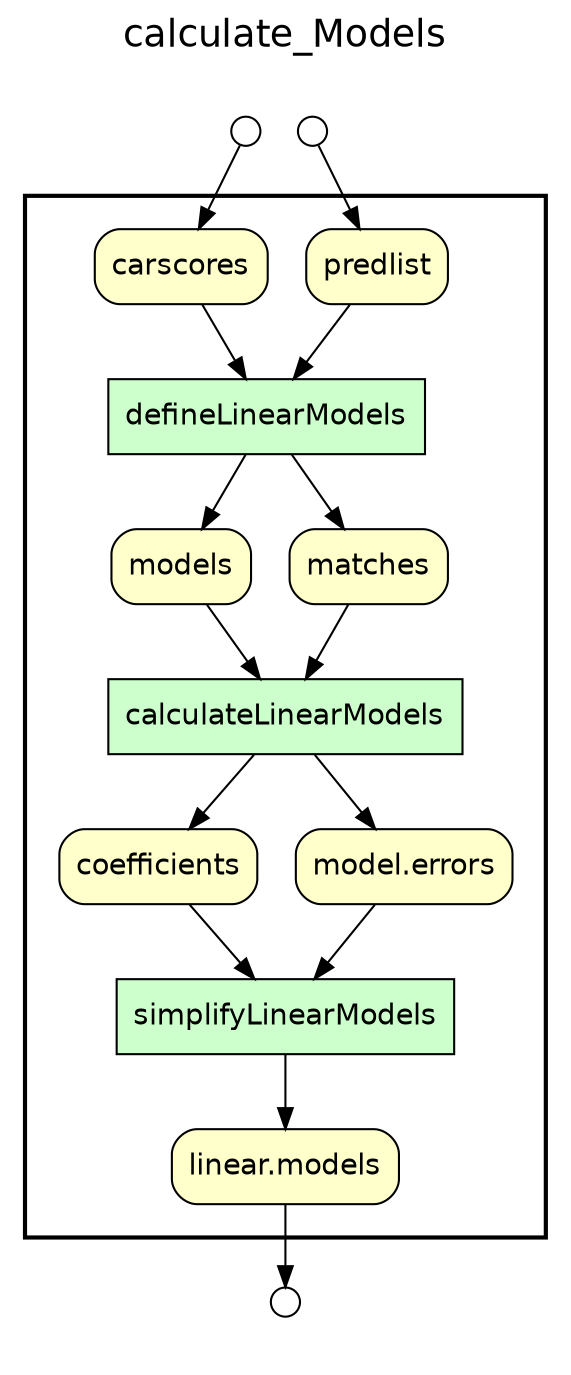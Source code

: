
/* Start of top-level graph */
digraph Workflow {
rankdir=TB

/* Title for graph */
fontname=Helvetica; fontsize=18; labelloc=t
label=calculate_Models

/* Start of double cluster for drawing box around nodes in workflow */
subgraph cluster_workflow_box_outer { label=""; color=black; penwidth=2
subgraph cluster_workflow_box_inner { label=""; penwidth=0

/* Style for nodes representing atomic programs in workflow */
node[shape=box style=filled fillcolor="#CCFFCC" peripheries=1 fontname=Helvetica]

/* Nodes representing atomic programs in workflow */
defineLinearModels
calculateLinearModels
simplifyLinearModels

/* Style for nodes representing non-parameter data channels in workflow */
node[shape=box style="rounded,filled" fillcolor="#FFFFCC" peripheries=1 fontname=Helvetica]

/* Nodes for non-parameter data channels in workflow */
"linear.models"
predlist
carscores
models
matches
coefficients
"model.errors"

/* Style for nodes representing parameter channels in workflow */
node[shape=box style="rounded,filled" fillcolor="#FCFCFC" peripheries=1 fontname=Helvetica]

/* Nodes representing parameter channels in workflow */

/* Edges representing connections between programs and channels */
defineLinearModels -> models
defineLinearModels -> matches
predlist -> defineLinearModels
carscores -> defineLinearModels
calculateLinearModels -> coefficients
calculateLinearModels -> "model.errors"
models -> calculateLinearModels
matches -> calculateLinearModels
simplifyLinearModels -> "linear.models"
coefficients -> simplifyLinearModels
"model.errors" -> simplifyLinearModels

/* End of double cluster for drawing box around nodes in workflow */
}}

/* Hidden double-cluster for grouping workflow input ports */
subgraph cluster_input_ports_group_outer { label=""; penwidth=0
subgraph cluster_input_ports_group_inner { label=""; penwidth=0

/* Style for nodes representing workflow input ports */
node[shape=circle style="rounded,filled" fillcolor="#FFFFFF" peripheries=1 fontname=Helvetica width=0.2]

/* Nodes representing workflow input ports */
predlist_input_port [label=""]
carscores_input_port [label=""]

/* End of double-cluster for grouping workflow input ports */
}}

/* Hidden double-cluster for grouping workflow output ports */
subgraph cluster_output_ports_group_outer { label=""; penwidth=0
subgraph cluster_output_ports_group_inner { label=""; penwidth=0

/* Style for nodes representing workflow output ports */
node[shape=circle style="rounded,filled" fillcolor="#FFFFFF" peripheries=1 fontname=Helvetica width=0.2]

/* Nodes representing workflow output ports */
"linear.models_output_port" [label=""]

/* End of double-cluster for grouping workflow output ports */
}}

/* Edges from input ports to channels */
predlist_input_port -> predlist
carscores_input_port -> carscores

/* Edges from channels to output ports */
"linear.models" -> "linear.models_output_port"

/* End of top-level graph */
}
